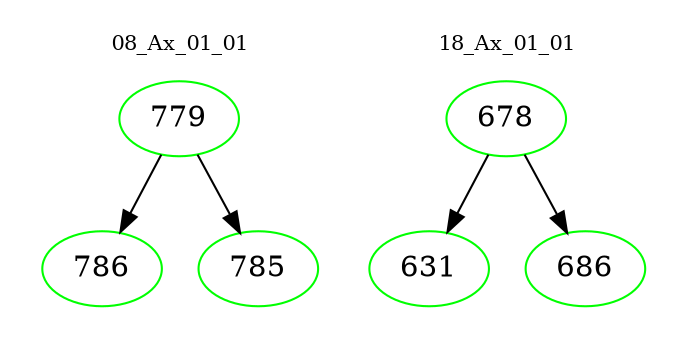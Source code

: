 digraph{
subgraph cluster_0 {
color = white
label = "08_Ax_01_01";
fontsize=10;
T0_779 [label="779", color="green"]
T0_779 -> T0_786 [color="black"]
T0_786 [label="786", color="green"]
T0_779 -> T0_785 [color="black"]
T0_785 [label="785", color="green"]
}
subgraph cluster_1 {
color = white
label = "18_Ax_01_01";
fontsize=10;
T1_678 [label="678", color="green"]
T1_678 -> T1_631 [color="black"]
T1_631 [label="631", color="green"]
T1_678 -> T1_686 [color="black"]
T1_686 [label="686", color="green"]
}
}
